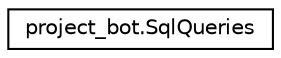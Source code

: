 digraph "Graphical Class Hierarchy"
{
  edge [fontname="Helvetica",fontsize="10",labelfontname="Helvetica",labelfontsize="10"];
  node [fontname="Helvetica",fontsize="10",shape=record];
  rankdir="LR";
  Node0 [label="project_bot.SqlQueries",height=0.2,width=0.4,color="black", fillcolor="white", style="filled",URL="$classproject__bot_1_1_sql_queries.html",tooltip="klasa dla realizacji kwerend oraz zmian do bazy danych. "];
}
